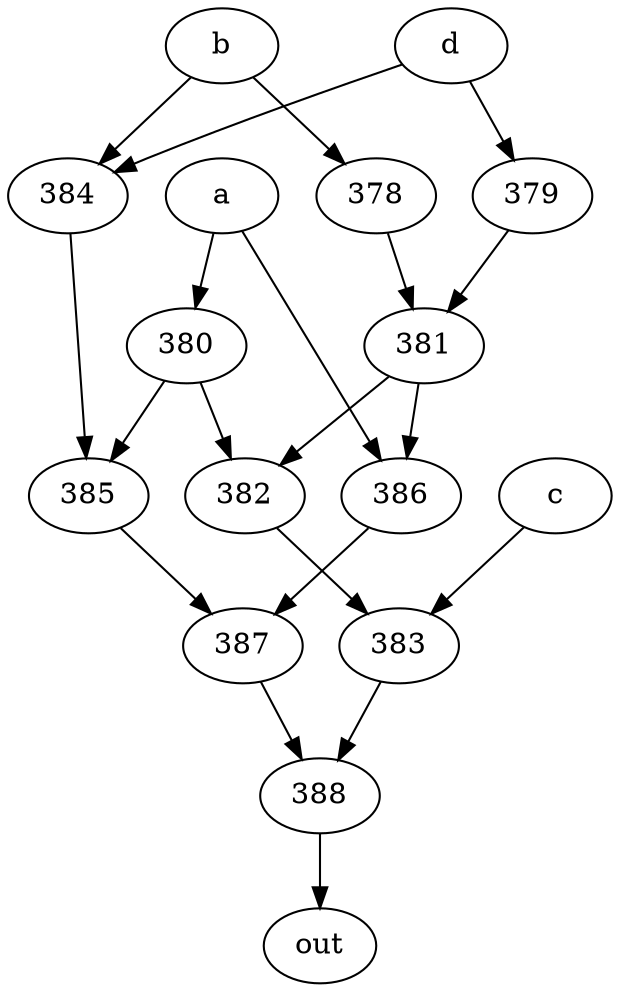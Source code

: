 strict digraph "" {
	388 -> out;
	a -> 380;
	a -> 386;
	380 -> 382;
	380 -> 385;
	386 -> 387;
	382 -> 383;
	385 -> 387;
	387 -> 388;
	b -> 378;
	b -> 384;
	378 -> 381;
	384 -> 385;
	381 -> 386;
	381 -> 382;
	c -> 383;
	383 -> 388;
	d -> 384;
	d -> 379;
	379 -> 381;
}
